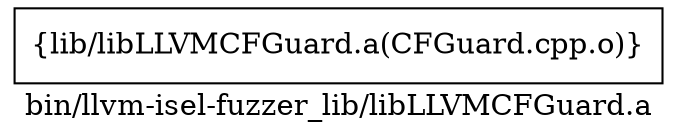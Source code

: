 digraph "bin/llvm-isel-fuzzer_lib/libLLVMCFGuard.a" {
	label="bin/llvm-isel-fuzzer_lib/libLLVMCFGuard.a";
	rankdir=LR;

	Node0x5597edc2f058 [shape=record,shape=box,group=0,label="{lib/libLLVMCFGuard.a(CFGuard.cpp.o)}"];
}

